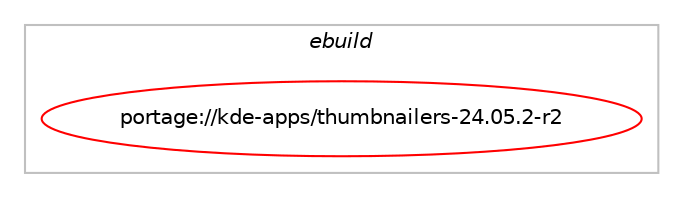 digraph prolog {

# *************
# Graph options
# *************

newrank=true;
concentrate=true;
compound=true;
graph [rankdir=LR,fontname=Helvetica,fontsize=10,ranksep=1.5];#, ranksep=2.5, nodesep=0.2];
edge  [arrowhead=vee];
node  [fontname=Helvetica,fontsize=10];

# **********
# The ebuild
# **********

subgraph cluster_leftcol {
color=gray;
label=<<i>ebuild</i>>;
id [label="portage://kde-apps/thumbnailers-24.05.2-r2", color=red, width=4, href="../kde-apps/thumbnailers-24.05.2-r2.svg"];
}

# ****************
# The dependencies
# ****************

subgraph cluster_midcol {
color=gray;
label=<<i>dependencies</i>>;
subgraph cluster_compile {
fillcolor="#eeeeee";
style=filled;
label=<<i>compile</i>>;
}
subgraph cluster_compileandrun {
fillcolor="#eeeeee";
style=filled;
label=<<i>compile and run</i>>;
}
subgraph cluster_run {
fillcolor="#eeeeee";
style=filled;
label=<<i>run</i>>;
# *** BEGIN UNKNOWN DEPENDENCY TYPE (TODO) ***
# id -> equal(use_conditional_group(positive,blender,portage://kde-apps/thumbnailers-24.05.2-r2,[package_dependency(portage://kde-apps/thumbnailers-24.05.2-r2,run,no,media-gfx,kio-blender-thumbnailer,greaterequal,[24.05.2,,,24.05.2],[slot(6)],[])]))
# *** END UNKNOWN DEPENDENCY TYPE (TODO) ***

# *** BEGIN UNKNOWN DEPENDENCY TYPE (TODO) ***
# id -> equal(use_conditional_group(positive,gettext,portage://kde-apps/thumbnailers-24.05.2-r2,[package_dependency(portage://kde-apps/thumbnailers-24.05.2-r2,run,no,kde-apps,kdesdk-thumbnailers,greaterequal,[24.05.2,,,24.05.2],[slot(6)],[])]))
# *** END UNKNOWN DEPENDENCY TYPE (TODO) ***

# *** BEGIN UNKNOWN DEPENDENCY TYPE (TODO) ***
# id -> equal(use_conditional_group(positive,mobi,portage://kde-apps/thumbnailers-24.05.2-r2,[package_dependency(portage://kde-apps/thumbnailers-24.05.2-r2,run,no,media-gfx,kio-mobi-thumbnailer,greaterequal,[24.05.2,,,24.05.2],[slot(6)],[])]))
# *** END UNKNOWN DEPENDENCY TYPE (TODO) ***

# *** BEGIN UNKNOWN DEPENDENCY TYPE (TODO) ***
# id -> equal(use_conditional_group(positive,pdf,portage://kde-apps/thumbnailers-24.05.2-r2,[package_dependency(portage://kde-apps/thumbnailers-24.05.2-r2,run,no,media-gfx,kio-ps-thumbnailer,greaterequal,[24.05.2,,,24.05.2],[slot(6)],[])]))
# *** END UNKNOWN DEPENDENCY TYPE (TODO) ***

# *** BEGIN UNKNOWN DEPENDENCY TYPE (TODO) ***
# id -> equal(use_conditional_group(positive,raw,portage://kde-apps/thumbnailers-24.05.2-r2,[package_dependency(portage://kde-apps/thumbnailers-24.05.2-r2,run,no,media-gfx,kio-raw-thumbnailer,greaterequal,[24.05.2,,,24.05.2],[slot(6)],[])]))
# *** END UNKNOWN DEPENDENCY TYPE (TODO) ***

# *** BEGIN UNKNOWN DEPENDENCY TYPE (TODO) ***
# id -> equal(use_conditional_group(positive,video,portage://kde-apps/thumbnailers-24.05.2-r2,[package_dependency(portage://kde-apps/thumbnailers-24.05.2-r2,run,no,kde-apps,ffmpegthumbs,greaterequal,[24.05.2,,,24.05.2],[slot(6)],[])]))
# *** END UNKNOWN DEPENDENCY TYPE (TODO) ***

}
}

# **************
# The candidates
# **************

subgraph cluster_choices {
rank=same;
color=gray;
label=<<i>candidates</i>>;

}

}

